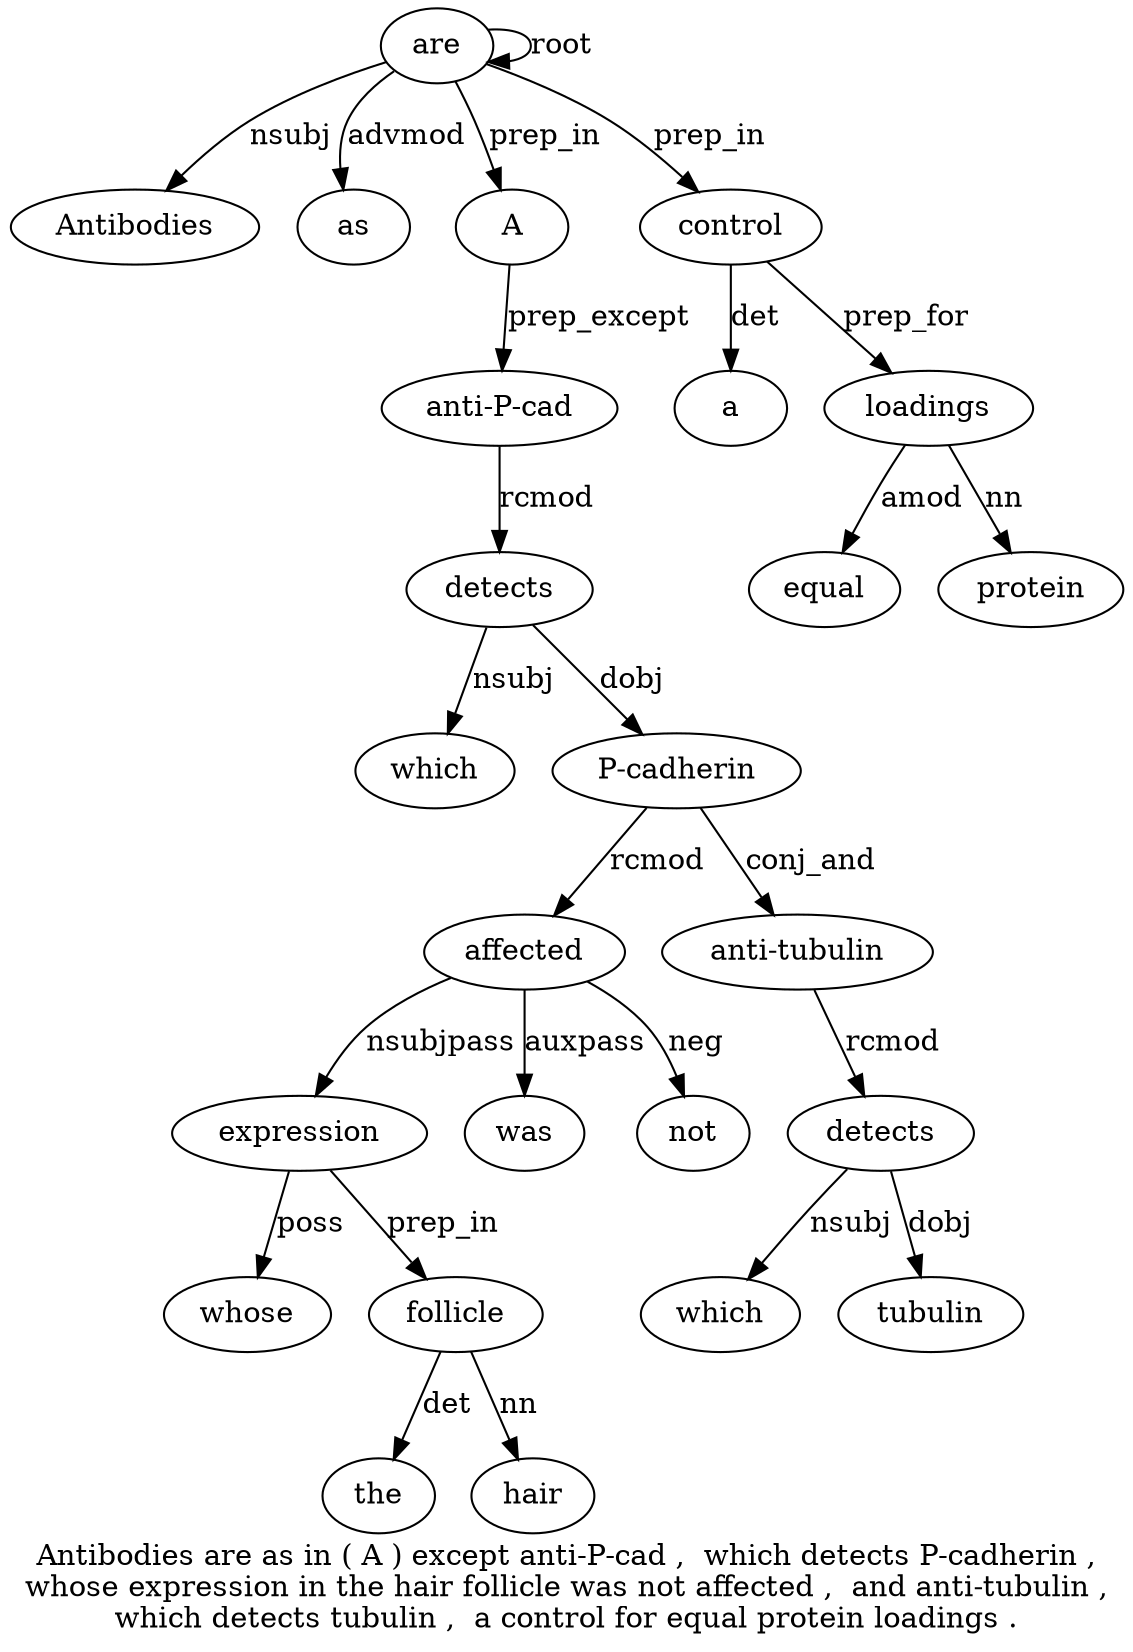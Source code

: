 digraph "Antibodies are as in ( A ) except anti-P-cad ,  which detects P-cadherin ,  whose expression in the hair follicle was not affected ,  and anti-tubulin ,  which detects tubulin ,  a control for equal protein loadings ." {
label="Antibodies are as in ( A ) except anti-P-cad ,  which detects P-cadherin ,
whose expression in the hair follicle was not affected ,  and anti-tubulin ,
which detects tubulin ,  a control for equal protein loadings .";
are2 [style=filled, fillcolor=white, label=are];
Antibodies1 [style=filled, fillcolor=white, label=Antibodies];
are2 -> Antibodies1  [label=nsubj];
are2 -> are2  [label=root];
as3 [style=filled, fillcolor=white, label=as];
are2 -> as3  [label=advmod];
A6 [style=filled, fillcolor=white, label=A];
are2 -> A6  [label=prep_in];
"anti-P-cad9" [style=filled, fillcolor=white, label="anti-P-cad"];
A6 -> "anti-P-cad9"  [label=prep_except];
detects12 [style=filled, fillcolor=white, label=detects];
which11 [style=filled, fillcolor=white, label=which];
detects12 -> which11  [label=nsubj];
"anti-P-cad9" -> detects12  [label=rcmod];
"P-cadherin13" [style=filled, fillcolor=white, label="P-cadherin"];
detects12 -> "P-cadherin13"  [label=dobj];
expression16 [style=filled, fillcolor=white, label=expression];
whose15 [style=filled, fillcolor=white, label=whose];
expression16 -> whose15  [label=poss];
affected23 [style=filled, fillcolor=white, label=affected];
affected23 -> expression16  [label=nsubjpass];
follicle20 [style=filled, fillcolor=white, label=follicle];
the18 [style=filled, fillcolor=white, label=the];
follicle20 -> the18  [label=det];
hair19 [style=filled, fillcolor=white, label=hair];
follicle20 -> hair19  [label=nn];
expression16 -> follicle20  [label=prep_in];
was21 [style=filled, fillcolor=white, label=was];
affected23 -> was21  [label=auxpass];
not22 [style=filled, fillcolor=white, label=not];
affected23 -> not22  [label=neg];
"P-cadherin13" -> affected23  [label=rcmod];
"anti-tubulin26" [style=filled, fillcolor=white, label="anti-tubulin"];
"P-cadherin13" -> "anti-tubulin26"  [label=conj_and];
detects29 [style=filled, fillcolor=white, label=detects];
which28 [style=filled, fillcolor=white, label=which];
detects29 -> which28  [label=nsubj];
"anti-tubulin26" -> detects29  [label=rcmod];
tubulin30 [style=filled, fillcolor=white, label=tubulin];
detects29 -> tubulin30  [label=dobj];
control33 [style=filled, fillcolor=white, label=control];
a32 [style=filled, fillcolor=white, label=a];
control33 -> a32  [label=det];
are2 -> control33  [label=prep_in];
loadings37 [style=filled, fillcolor=white, label=loadings];
equal35 [style=filled, fillcolor=white, label=equal];
loadings37 -> equal35  [label=amod];
protein36 [style=filled, fillcolor=white, label=protein];
loadings37 -> protein36  [label=nn];
control33 -> loadings37  [label=prep_for];
}
